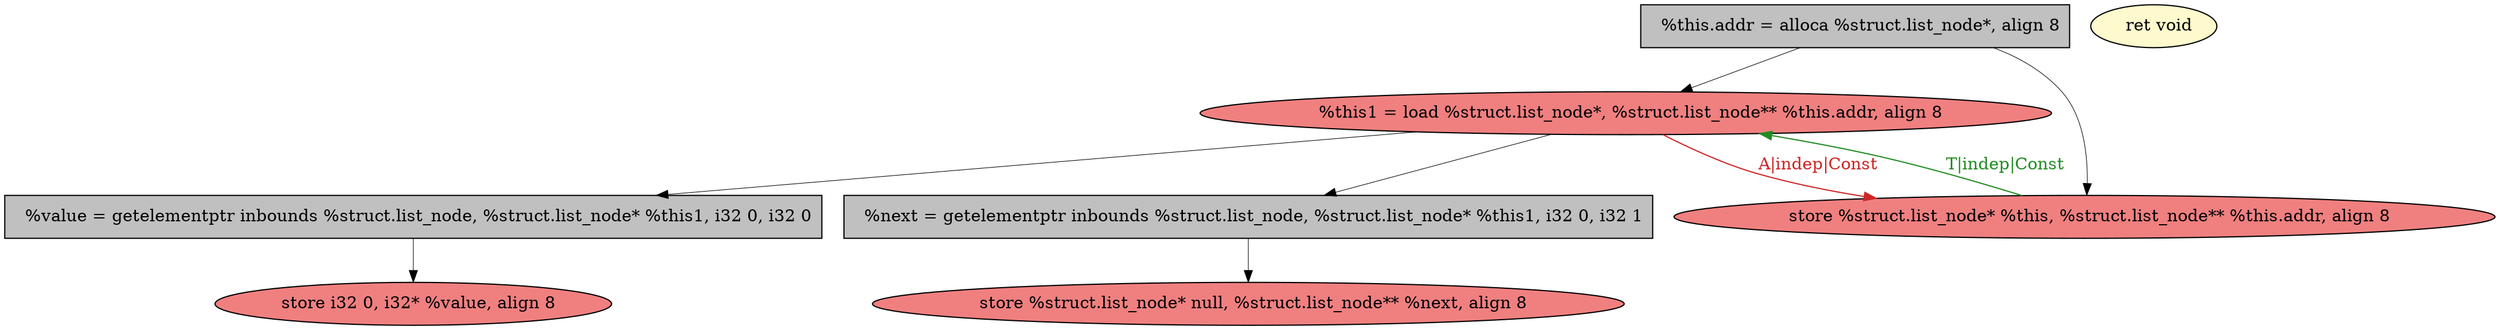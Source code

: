 
digraph G {


node342 [fillcolor=grey,label="  %value = getelementptr inbounds %struct.list_node, %struct.list_node* %this1, i32 0, i32 0",shape=rectangle,style=filled ]
node337 [fillcolor=lightcoral,label="  %this1 = load %struct.list_node*, %struct.list_node** %this.addr, align 8",shape=ellipse,style=filled ]
node336 [fillcolor=grey,label="  %next = getelementptr inbounds %struct.list_node, %struct.list_node* %this1, i32 0, i32 1",shape=rectangle,style=filled ]
node338 [fillcolor=lightcoral,label="  store %struct.list_node* %this, %struct.list_node** %this.addr, align 8",shape=ellipse,style=filled ]
node340 [fillcolor=lightcoral,label="  store %struct.list_node* null, %struct.list_node** %next, align 8",shape=ellipse,style=filled ]
node343 [fillcolor=lightcoral,label="  store i32 0, i32* %value, align 8",shape=ellipse,style=filled ]
node341 [fillcolor=grey,label="  %this.addr = alloca %struct.list_node*, align 8",shape=rectangle,style=filled ]
node339 [fillcolor=lemonchiffon,label="  ret void",shape=ellipse,style=filled ]

node341->node338 [style=solid,color=black,label="",penwidth=0.5,fontcolor=black ]
node341->node337 [style=solid,color=black,label="",penwidth=0.5,fontcolor=black ]
node337->node338 [style=solid,color=firebrick3,label="A|indep|Const",penwidth=1.0,fontcolor=firebrick3 ]
node337->node336 [style=solid,color=black,label="",penwidth=0.5,fontcolor=black ]
node336->node340 [style=solid,color=black,label="",penwidth=0.5,fontcolor=black ]
node337->node342 [style=solid,color=black,label="",penwidth=0.5,fontcolor=black ]
node338->node337 [style=solid,color=forestgreen,label="T|indep|Const",penwidth=1.0,fontcolor=forestgreen ]
node342->node343 [style=solid,color=black,label="",penwidth=0.5,fontcolor=black ]


}

